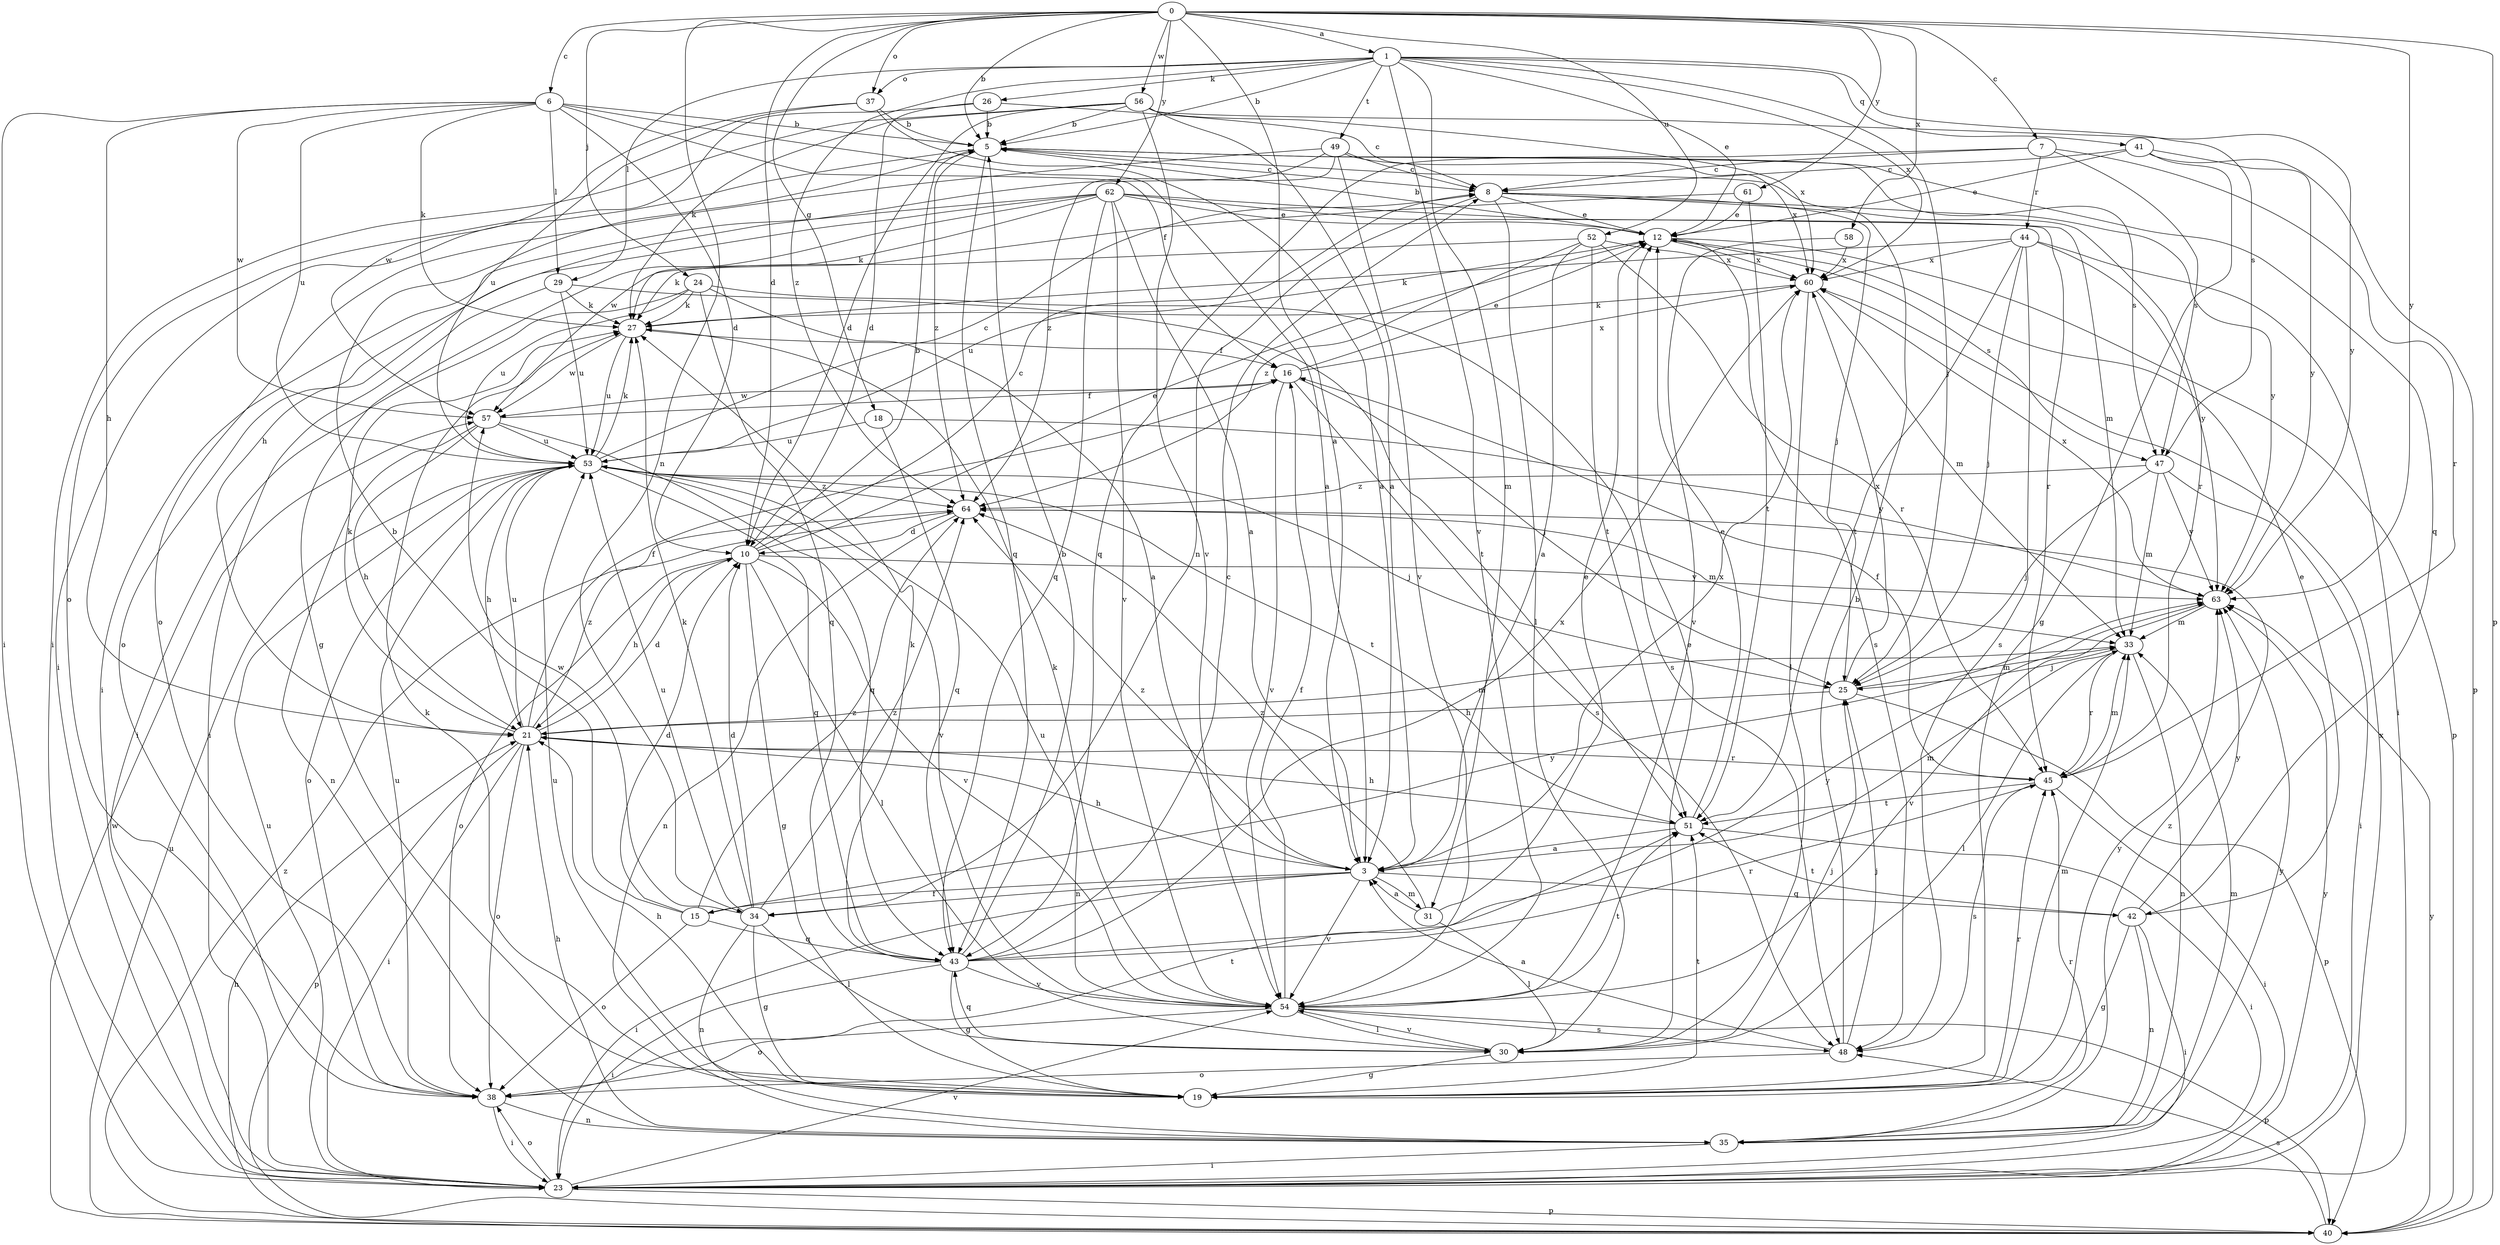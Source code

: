 strict digraph  {
0;
1;
3;
5;
6;
7;
8;
10;
12;
15;
16;
18;
19;
21;
23;
24;
25;
26;
27;
29;
30;
31;
33;
34;
35;
37;
38;
40;
41;
42;
43;
44;
45;
47;
48;
49;
51;
52;
53;
54;
56;
57;
58;
60;
61;
62;
63;
64;
0 -> 1  [label=a];
0 -> 3  [label=a];
0 -> 5  [label=b];
0 -> 6  [label=c];
0 -> 7  [label=c];
0 -> 10  [label=d];
0 -> 18  [label=g];
0 -> 24  [label=j];
0 -> 34  [label=n];
0 -> 37  [label=o];
0 -> 40  [label=p];
0 -> 52  [label=u];
0 -> 56  [label=w];
0 -> 58  [label=x];
0 -> 61  [label=y];
0 -> 62  [label=y];
0 -> 63  [label=y];
1 -> 5  [label=b];
1 -> 12  [label=e];
1 -> 25  [label=j];
1 -> 26  [label=k];
1 -> 29  [label=l];
1 -> 31  [label=m];
1 -> 37  [label=o];
1 -> 41  [label=q];
1 -> 47  [label=s];
1 -> 49  [label=t];
1 -> 54  [label=v];
1 -> 60  [label=x];
1 -> 64  [label=z];
3 -> 15  [label=f];
3 -> 21  [label=h];
3 -> 23  [label=i];
3 -> 31  [label=m];
3 -> 33  [label=m];
3 -> 34  [label=n];
3 -> 42  [label=q];
3 -> 54  [label=v];
3 -> 60  [label=x];
3 -> 64  [label=z];
5 -> 8  [label=c];
5 -> 23  [label=i];
5 -> 42  [label=q];
5 -> 43  [label=q];
5 -> 47  [label=s];
5 -> 64  [label=z];
6 -> 3  [label=a];
6 -> 5  [label=b];
6 -> 10  [label=d];
6 -> 16  [label=f];
6 -> 21  [label=h];
6 -> 23  [label=i];
6 -> 27  [label=k];
6 -> 29  [label=l];
6 -> 53  [label=u];
6 -> 57  [label=w];
7 -> 8  [label=c];
7 -> 43  [label=q];
7 -> 44  [label=r];
7 -> 45  [label=r];
7 -> 47  [label=s];
8 -> 12  [label=e];
8 -> 25  [label=j];
8 -> 30  [label=l];
8 -> 34  [label=n];
8 -> 45  [label=r];
8 -> 63  [label=y];
10 -> 5  [label=b];
10 -> 8  [label=c];
10 -> 12  [label=e];
10 -> 19  [label=g];
10 -> 21  [label=h];
10 -> 30  [label=l];
10 -> 38  [label=o];
10 -> 54  [label=v];
10 -> 63  [label=y];
12 -> 5  [label=b];
12 -> 40  [label=p];
12 -> 47  [label=s];
12 -> 48  [label=s];
12 -> 53  [label=u];
12 -> 60  [label=x];
15 -> 5  [label=b];
15 -> 10  [label=d];
15 -> 38  [label=o];
15 -> 43  [label=q];
15 -> 63  [label=y];
15 -> 64  [label=z];
16 -> 12  [label=e];
16 -> 25  [label=j];
16 -> 48  [label=s];
16 -> 54  [label=v];
16 -> 57  [label=w];
16 -> 60  [label=x];
18 -> 43  [label=q];
18 -> 53  [label=u];
18 -> 63  [label=y];
19 -> 21  [label=h];
19 -> 27  [label=k];
19 -> 33  [label=m];
19 -> 45  [label=r];
19 -> 51  [label=t];
19 -> 53  [label=u];
19 -> 63  [label=y];
21 -> 10  [label=d];
21 -> 16  [label=f];
21 -> 23  [label=i];
21 -> 27  [label=k];
21 -> 33  [label=m];
21 -> 38  [label=o];
21 -> 40  [label=p];
21 -> 45  [label=r];
21 -> 53  [label=u];
21 -> 64  [label=z];
23 -> 38  [label=o];
23 -> 40  [label=p];
23 -> 53  [label=u];
23 -> 54  [label=v];
23 -> 60  [label=x];
23 -> 63  [label=y];
24 -> 3  [label=a];
24 -> 23  [label=i];
24 -> 27  [label=k];
24 -> 43  [label=q];
24 -> 48  [label=s];
24 -> 53  [label=u];
25 -> 21  [label=h];
25 -> 33  [label=m];
25 -> 40  [label=p];
25 -> 60  [label=x];
26 -> 5  [label=b];
26 -> 8  [label=c];
26 -> 10  [label=d];
26 -> 38  [label=o];
27 -> 16  [label=f];
27 -> 53  [label=u];
27 -> 57  [label=w];
29 -> 23  [label=i];
29 -> 27  [label=k];
29 -> 51  [label=t];
29 -> 53  [label=u];
30 -> 12  [label=e];
30 -> 19  [label=g];
30 -> 25  [label=j];
30 -> 43  [label=q];
30 -> 54  [label=v];
31 -> 3  [label=a];
31 -> 12  [label=e];
31 -> 30  [label=l];
31 -> 64  [label=z];
33 -> 25  [label=j];
33 -> 30  [label=l];
33 -> 35  [label=n];
33 -> 45  [label=r];
34 -> 10  [label=d];
34 -> 19  [label=g];
34 -> 27  [label=k];
34 -> 30  [label=l];
34 -> 35  [label=n];
34 -> 53  [label=u];
34 -> 57  [label=w];
34 -> 64  [label=z];
35 -> 21  [label=h];
35 -> 23  [label=i];
35 -> 33  [label=m];
35 -> 45  [label=r];
35 -> 63  [label=y];
35 -> 64  [label=z];
37 -> 3  [label=a];
37 -> 5  [label=b];
37 -> 53  [label=u];
37 -> 57  [label=w];
38 -> 23  [label=i];
38 -> 35  [label=n];
38 -> 51  [label=t];
38 -> 53  [label=u];
40 -> 21  [label=h];
40 -> 48  [label=s];
40 -> 53  [label=u];
40 -> 57  [label=w];
40 -> 63  [label=y];
40 -> 64  [label=z];
41 -> 8  [label=c];
41 -> 12  [label=e];
41 -> 19  [label=g];
41 -> 40  [label=p];
41 -> 63  [label=y];
42 -> 12  [label=e];
42 -> 19  [label=g];
42 -> 23  [label=i];
42 -> 35  [label=n];
42 -> 51  [label=t];
42 -> 63  [label=y];
43 -> 5  [label=b];
43 -> 8  [label=c];
43 -> 19  [label=g];
43 -> 23  [label=i];
43 -> 27  [label=k];
43 -> 45  [label=r];
43 -> 54  [label=v];
43 -> 60  [label=x];
43 -> 63  [label=y];
44 -> 23  [label=i];
44 -> 25  [label=j];
44 -> 27  [label=k];
44 -> 48  [label=s];
44 -> 51  [label=t];
44 -> 60  [label=x];
44 -> 63  [label=y];
45 -> 16  [label=f];
45 -> 23  [label=i];
45 -> 33  [label=m];
45 -> 48  [label=s];
45 -> 51  [label=t];
47 -> 23  [label=i];
47 -> 25  [label=j];
47 -> 33  [label=m];
47 -> 63  [label=y];
47 -> 64  [label=z];
48 -> 3  [label=a];
48 -> 5  [label=b];
48 -> 25  [label=j];
48 -> 38  [label=o];
49 -> 8  [label=c];
49 -> 21  [label=h];
49 -> 38  [label=o];
49 -> 54  [label=v];
49 -> 60  [label=x];
49 -> 64  [label=z];
51 -> 3  [label=a];
51 -> 12  [label=e];
51 -> 21  [label=h];
51 -> 23  [label=i];
52 -> 3  [label=a];
52 -> 27  [label=k];
52 -> 45  [label=r];
52 -> 51  [label=t];
52 -> 60  [label=x];
52 -> 64  [label=z];
53 -> 8  [label=c];
53 -> 21  [label=h];
53 -> 25  [label=j];
53 -> 27  [label=k];
53 -> 38  [label=o];
53 -> 43  [label=q];
53 -> 51  [label=t];
53 -> 54  [label=v];
53 -> 64  [label=z];
54 -> 16  [label=f];
54 -> 27  [label=k];
54 -> 30  [label=l];
54 -> 38  [label=o];
54 -> 40  [label=p];
54 -> 48  [label=s];
54 -> 51  [label=t];
54 -> 53  [label=u];
56 -> 3  [label=a];
56 -> 5  [label=b];
56 -> 10  [label=d];
56 -> 23  [label=i];
56 -> 27  [label=k];
56 -> 54  [label=v];
56 -> 60  [label=x];
56 -> 63  [label=y];
57 -> 16  [label=f];
57 -> 21  [label=h];
57 -> 35  [label=n];
57 -> 43  [label=q];
57 -> 53  [label=u];
58 -> 54  [label=v];
58 -> 60  [label=x];
60 -> 27  [label=k];
60 -> 30  [label=l];
60 -> 33  [label=m];
61 -> 12  [label=e];
61 -> 51  [label=t];
61 -> 57  [label=w];
62 -> 3  [label=a];
62 -> 12  [label=e];
62 -> 19  [label=g];
62 -> 23  [label=i];
62 -> 27  [label=k];
62 -> 33  [label=m];
62 -> 38  [label=o];
62 -> 43  [label=q];
62 -> 45  [label=r];
62 -> 54  [label=v];
63 -> 33  [label=m];
63 -> 54  [label=v];
63 -> 60  [label=x];
64 -> 10  [label=d];
64 -> 33  [label=m];
64 -> 35  [label=n];
}
